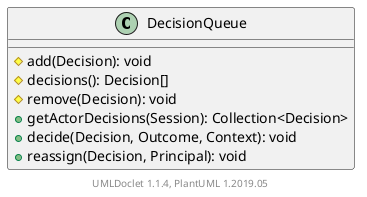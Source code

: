 @startuml

    class DecisionQueue [[DecisionQueue.html]] {
        #add(Decision): void
        #decisions(): Decision[]
        #remove(Decision): void
        +getActorDecisions(Session): Collection<Decision>
        +decide(Decision, Outcome, Context): void
        +reassign(Decision, Principal): void
    }


    center footer UMLDoclet 1.1.4, PlantUML 1.2019.05
@enduml
